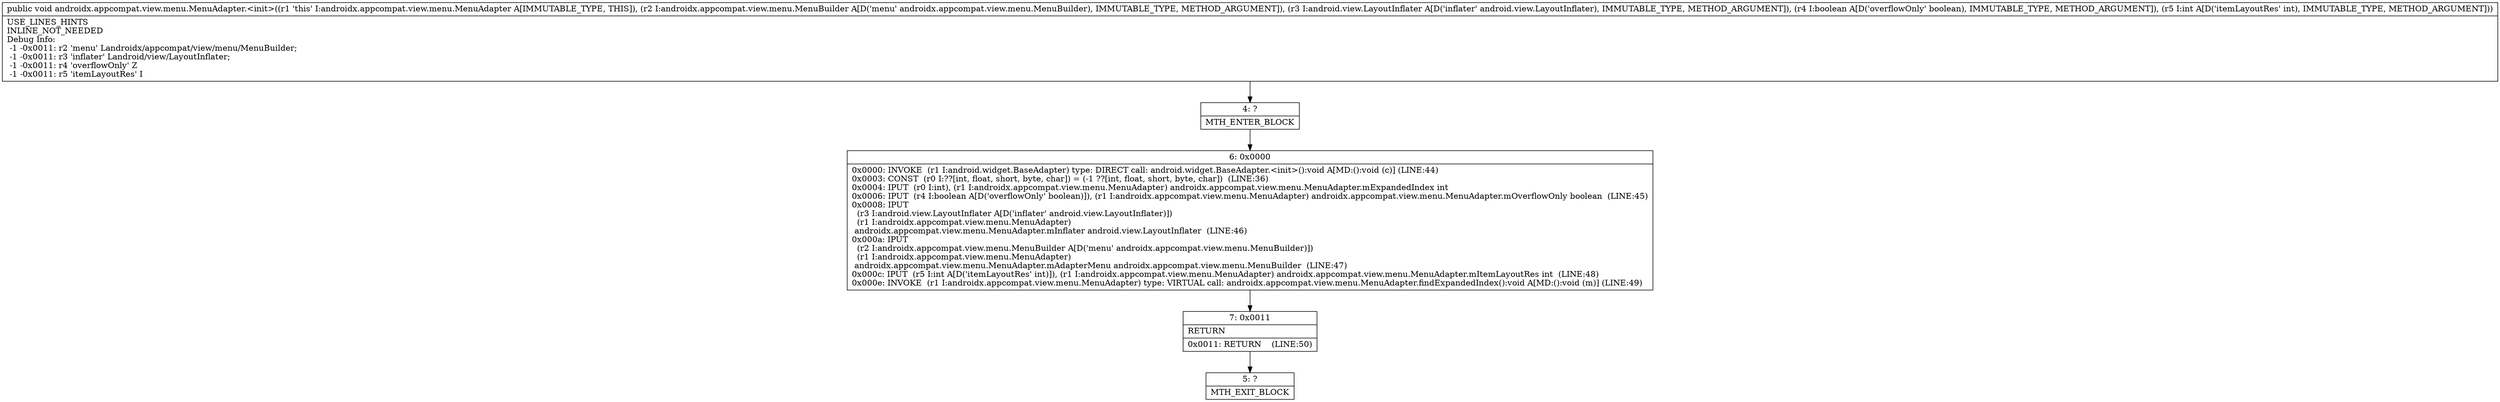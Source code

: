 digraph "CFG forandroidx.appcompat.view.menu.MenuAdapter.\<init\>(Landroidx\/appcompat\/view\/menu\/MenuBuilder;Landroid\/view\/LayoutInflater;ZI)V" {
Node_4 [shape=record,label="{4\:\ ?|MTH_ENTER_BLOCK\l}"];
Node_6 [shape=record,label="{6\:\ 0x0000|0x0000: INVOKE  (r1 I:android.widget.BaseAdapter) type: DIRECT call: android.widget.BaseAdapter.\<init\>():void A[MD:():void (c)] (LINE:44)\l0x0003: CONST  (r0 I:??[int, float, short, byte, char]) = (\-1 ??[int, float, short, byte, char])  (LINE:36)\l0x0004: IPUT  (r0 I:int), (r1 I:androidx.appcompat.view.menu.MenuAdapter) androidx.appcompat.view.menu.MenuAdapter.mExpandedIndex int \l0x0006: IPUT  (r4 I:boolean A[D('overflowOnly' boolean)]), (r1 I:androidx.appcompat.view.menu.MenuAdapter) androidx.appcompat.view.menu.MenuAdapter.mOverflowOnly boolean  (LINE:45)\l0x0008: IPUT  \l  (r3 I:android.view.LayoutInflater A[D('inflater' android.view.LayoutInflater)])\l  (r1 I:androidx.appcompat.view.menu.MenuAdapter)\l androidx.appcompat.view.menu.MenuAdapter.mInflater android.view.LayoutInflater  (LINE:46)\l0x000a: IPUT  \l  (r2 I:androidx.appcompat.view.menu.MenuBuilder A[D('menu' androidx.appcompat.view.menu.MenuBuilder)])\l  (r1 I:androidx.appcompat.view.menu.MenuAdapter)\l androidx.appcompat.view.menu.MenuAdapter.mAdapterMenu androidx.appcompat.view.menu.MenuBuilder  (LINE:47)\l0x000c: IPUT  (r5 I:int A[D('itemLayoutRes' int)]), (r1 I:androidx.appcompat.view.menu.MenuAdapter) androidx.appcompat.view.menu.MenuAdapter.mItemLayoutRes int  (LINE:48)\l0x000e: INVOKE  (r1 I:androidx.appcompat.view.menu.MenuAdapter) type: VIRTUAL call: androidx.appcompat.view.menu.MenuAdapter.findExpandedIndex():void A[MD:():void (m)] (LINE:49)\l}"];
Node_7 [shape=record,label="{7\:\ 0x0011|RETURN\l|0x0011: RETURN    (LINE:50)\l}"];
Node_5 [shape=record,label="{5\:\ ?|MTH_EXIT_BLOCK\l}"];
MethodNode[shape=record,label="{public void androidx.appcompat.view.menu.MenuAdapter.\<init\>((r1 'this' I:androidx.appcompat.view.menu.MenuAdapter A[IMMUTABLE_TYPE, THIS]), (r2 I:androidx.appcompat.view.menu.MenuBuilder A[D('menu' androidx.appcompat.view.menu.MenuBuilder), IMMUTABLE_TYPE, METHOD_ARGUMENT]), (r3 I:android.view.LayoutInflater A[D('inflater' android.view.LayoutInflater), IMMUTABLE_TYPE, METHOD_ARGUMENT]), (r4 I:boolean A[D('overflowOnly' boolean), IMMUTABLE_TYPE, METHOD_ARGUMENT]), (r5 I:int A[D('itemLayoutRes' int), IMMUTABLE_TYPE, METHOD_ARGUMENT]))  | USE_LINES_HINTS\lINLINE_NOT_NEEDED\lDebug Info:\l  \-1 \-0x0011: r2 'menu' Landroidx\/appcompat\/view\/menu\/MenuBuilder;\l  \-1 \-0x0011: r3 'inflater' Landroid\/view\/LayoutInflater;\l  \-1 \-0x0011: r4 'overflowOnly' Z\l  \-1 \-0x0011: r5 'itemLayoutRes' I\l}"];
MethodNode -> Node_4;Node_4 -> Node_6;
Node_6 -> Node_7;
Node_7 -> Node_5;
}

